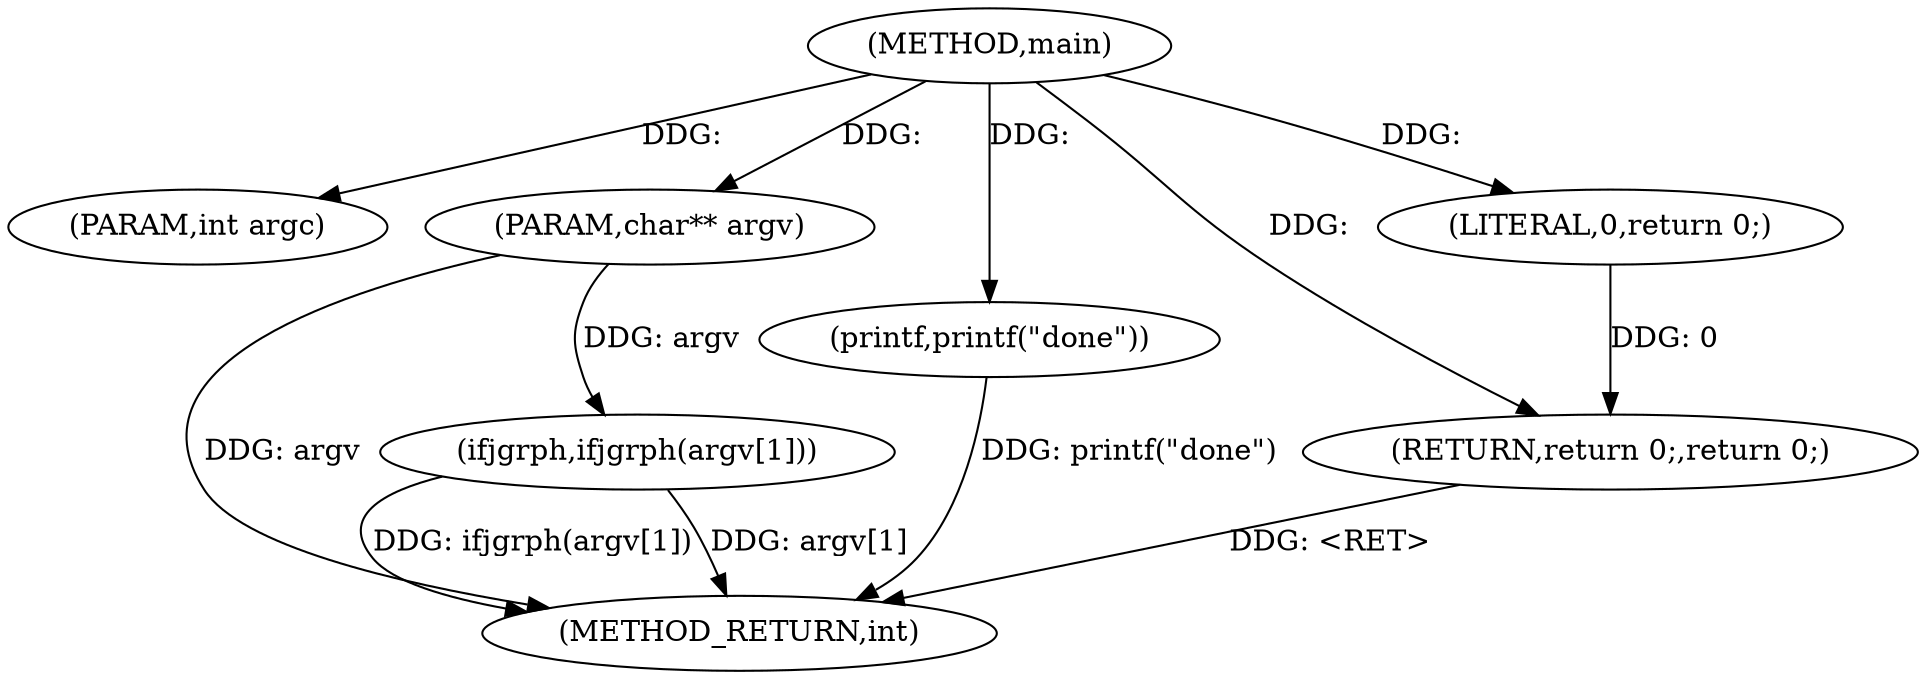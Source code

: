 digraph main {  
"7009762748009870133" [label = "(METHOD,main)" ]
"7009762748009870145" [label = "(METHOD_RETURN,int)" ]
"7009762748009870134" [label = "(PARAM,int argc)" ]
"7009762748009870135" [label = "(PARAM,char** argv)" ]
"7009762748009870137" [label = "(ifjgrph,ifjgrph(argv[1]))" ]
"7009762748009870141" [label = "(printf,printf(\"done\"))" ]
"7009762748009870143" [label = "(RETURN,return 0;,return 0;)" ]
"7009762748009870144" [label = "(LITERAL,0,return 0;)" ]
  "7009762748009870141" -> "7009762748009870145"  [ label = "DDG: printf(\"done\")"] 
  "7009762748009870137" -> "7009762748009870145"  [ label = "DDG: ifjgrph(argv[1])"] 
  "7009762748009870137" -> "7009762748009870145"  [ label = "DDG: argv[1]"] 
  "7009762748009870135" -> "7009762748009870145"  [ label = "DDG: argv"] 
  "7009762748009870143" -> "7009762748009870145"  [ label = "DDG: <RET>"] 
  "7009762748009870133" -> "7009762748009870134"  [ label = "DDG: "] 
  "7009762748009870133" -> "7009762748009870135"  [ label = "DDG: "] 
  "7009762748009870135" -> "7009762748009870137"  [ label = "DDG: argv"] 
  "7009762748009870133" -> "7009762748009870141"  [ label = "DDG: "] 
  "7009762748009870144" -> "7009762748009870143"  [ label = "DDG: 0"] 
  "7009762748009870133" -> "7009762748009870143"  [ label = "DDG: "] 
  "7009762748009870133" -> "7009762748009870144"  [ label = "DDG: "] 
}
